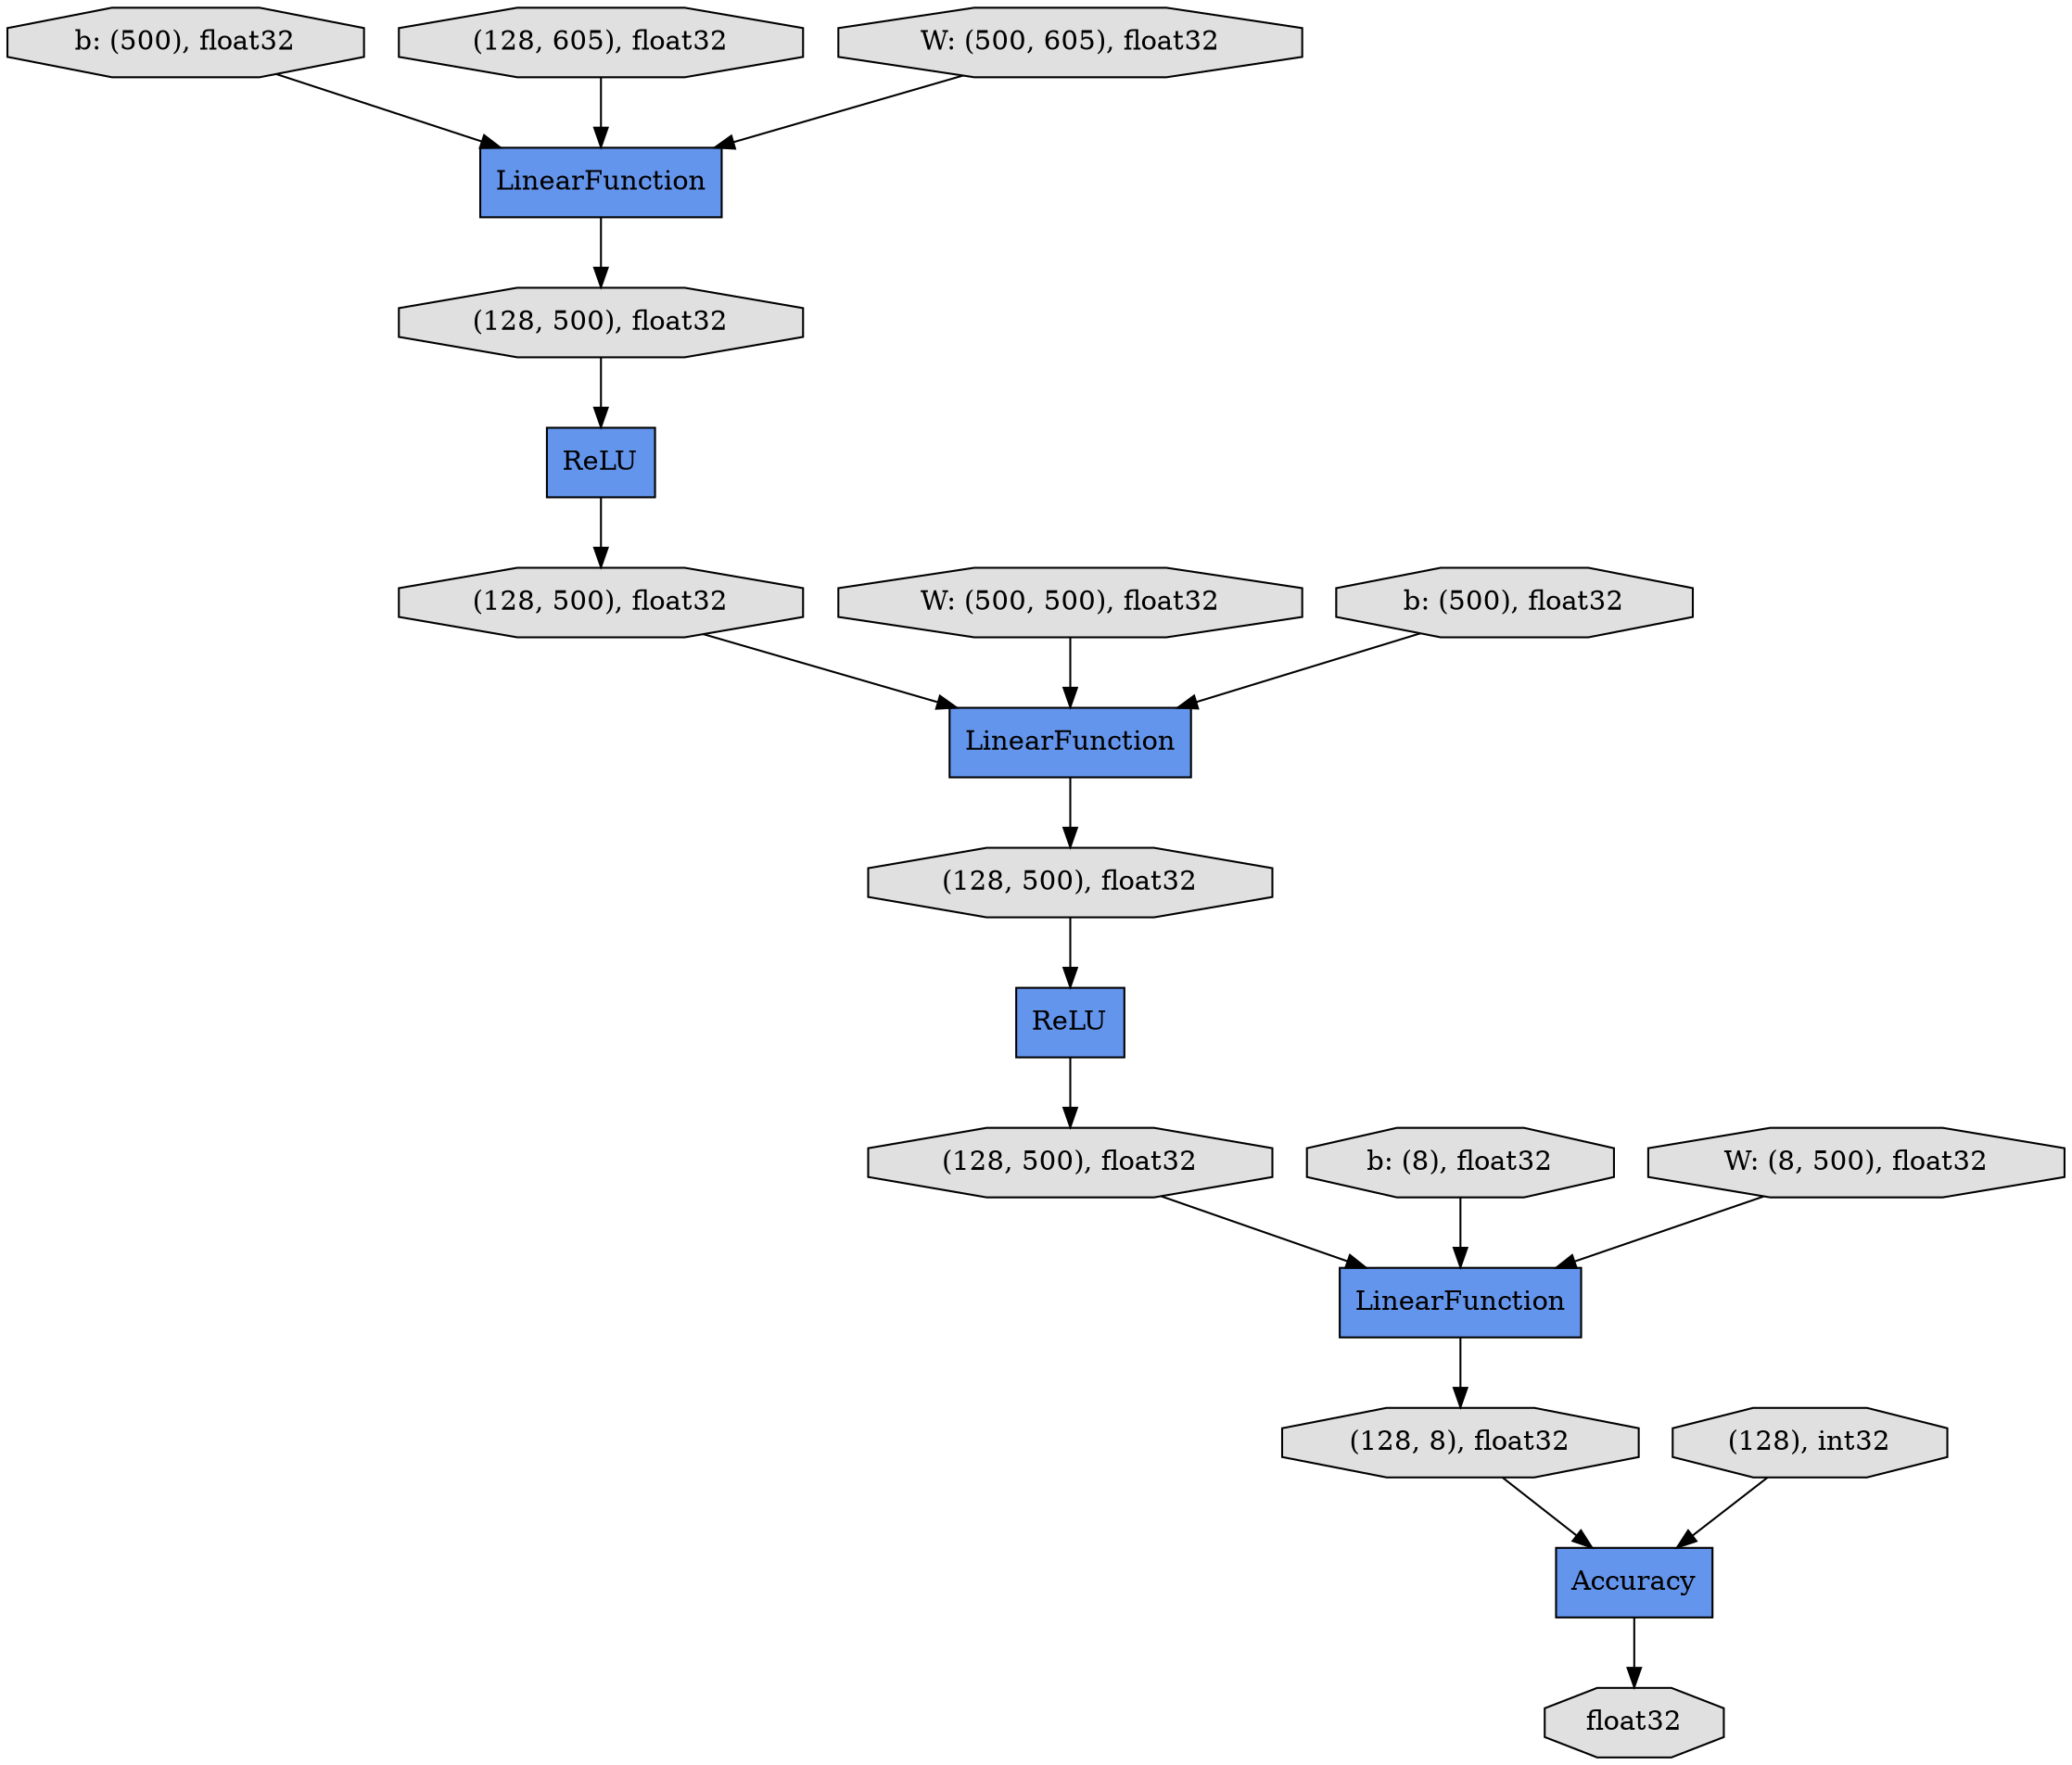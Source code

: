 digraph graphname{rankdir=TB;4491162576 [shape="octagon",style="filled",fillcolor="#E0E0E0",label="b: (500), float32"];4515682832 [shape="record",style="filled",fillcolor="#6495ED",label="ReLU"];4515639504 [shape="octagon",style="filled",fillcolor="#E0E0E0",label="b: (8), float32"];4518080592 [shape="octagon",style="filled",fillcolor="#E0E0E0",label="(128), int32"];4515681552 [shape="octagon",style="filled",fillcolor="#E0E0E0",label="(128, 500), float32"];4515641808 [shape="octagon",style="filled",fillcolor="#E0E0E0",label="W: (500, 500), float32"];4515640464 [shape="octagon",style="filled",fillcolor="#E0E0E0",label="b: (500), float32"];4515680784 [shape="octagon",style="filled",fillcolor="#E0E0E0",label="(128, 605), float32"];4518080720 [shape="octagon",style="filled",fillcolor="#E0E0E0",label="float32"];4515684048 [shape="record",style="filled",fillcolor="#6495ED",label="Accuracy"];4515684112 [shape="octagon",style="filled",fillcolor="#E0E0E0",label="(128, 8), float32"];4515683600 [shape="record",style="filled",fillcolor="#6495ED",label="ReLU"];4515683856 [shape="octagon",style="filled",fillcolor="#E0E0E0",label="(128, 500), float32"];4515680592 [shape="record",style="filled",fillcolor="#6495ED",label="LinearFunction"];4515683216 [shape="octagon",style="filled",fillcolor="#E0E0E0",label="(128, 500), float32"];4515683024 [shape="record",style="filled",fillcolor="#6495ED",label="LinearFunction"];4515680912 [shape="record",style="filled",fillcolor="#6495ED",label="LinearFunction"];4491162064 [shape="octagon",style="filled",fillcolor="#E0E0E0",label="W: (500, 605), float32"];4515684304 [shape="octagon",style="filled",fillcolor="#E0E0E0",label="(128, 500), float32"];4515640144 [shape="octagon",style="filled",fillcolor="#E0E0E0",label="W: (8, 500), float32"];4515684304 -> 4515683600;4515682832 -> 4515683216;4515640144 -> 4515680592;4491162576 -> 4515680912;4515683216 -> 4515683024;4491162064 -> 4515680912;4518080592 -> 4515684048;4515683600 -> 4515681552;4515683856 -> 4515682832;4515681552 -> 4515680592;4515680912 -> 4515683856;4515683024 -> 4515684304;4515640464 -> 4515683024;4515680592 -> 4515684112;4515641808 -> 4515683024;4515684112 -> 4515684048;4515680784 -> 4515680912;4515639504 -> 4515680592;4515684048 -> 4518080720;}